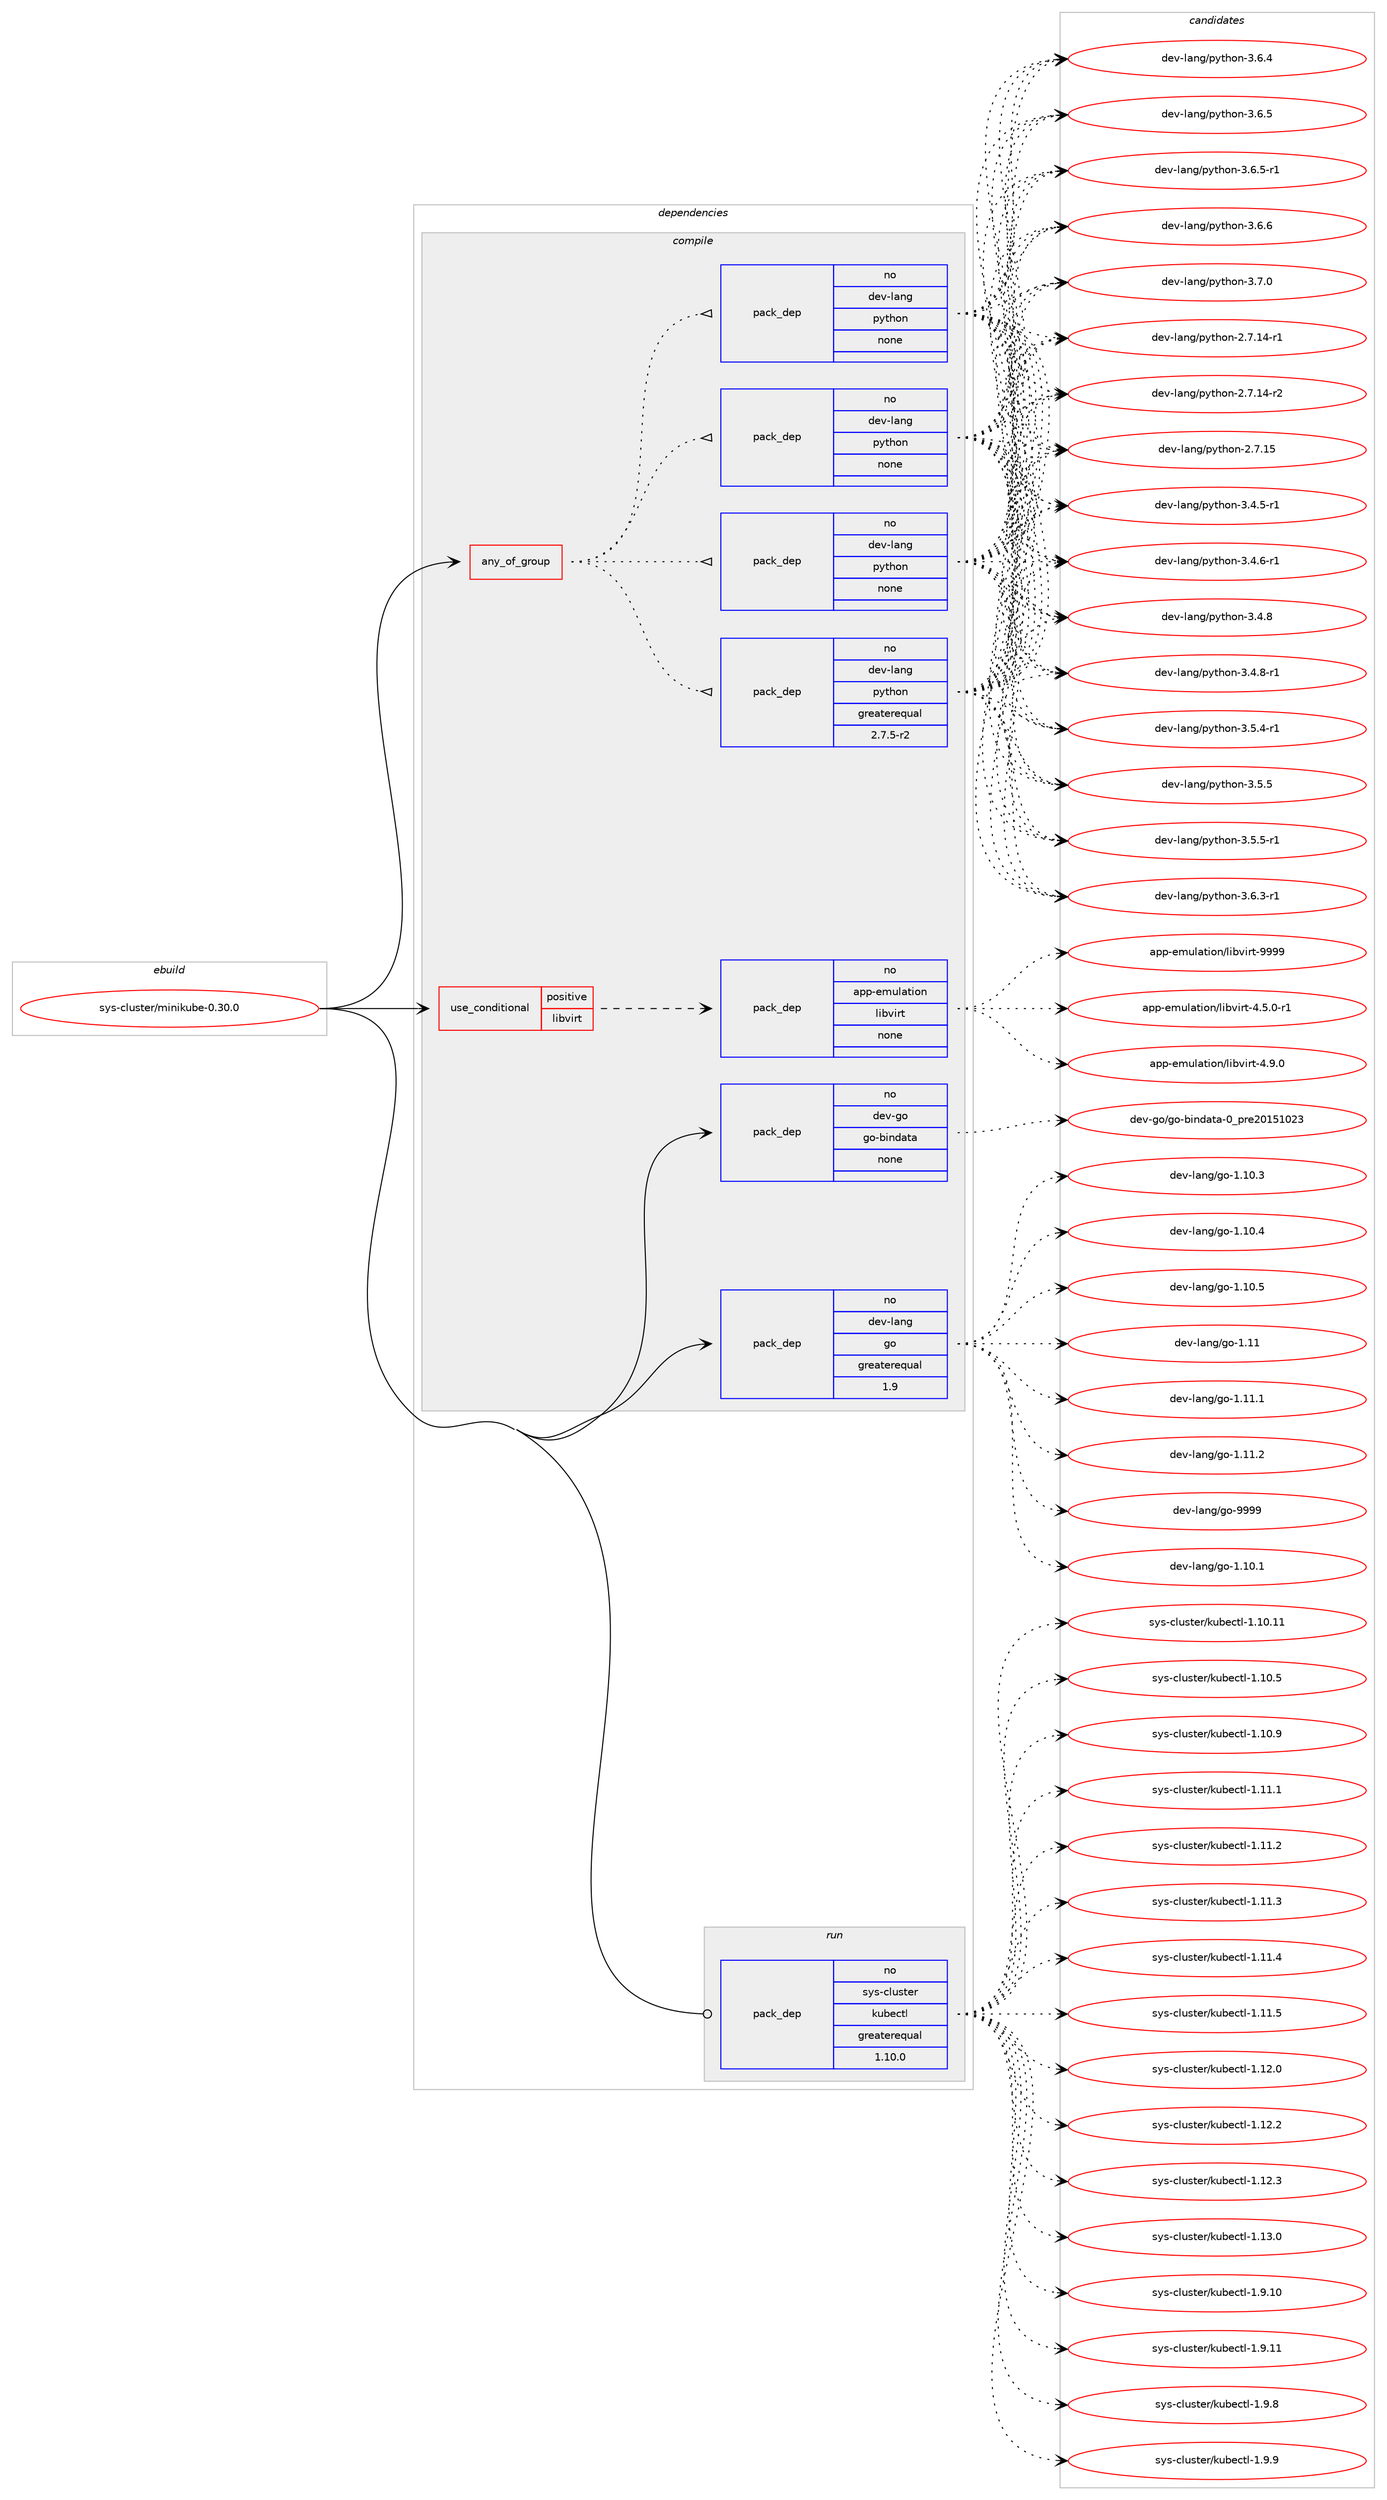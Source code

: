 digraph prolog {

# *************
# Graph options
# *************

newrank=true;
concentrate=true;
compound=true;
graph [rankdir=LR,fontname=Helvetica,fontsize=10,ranksep=1.5];#, ranksep=2.5, nodesep=0.2];
edge  [arrowhead=vee];
node  [fontname=Helvetica,fontsize=10];

# **********
# The ebuild
# **********

subgraph cluster_leftcol {
color=gray;
rank=same;
label=<<i>ebuild</i>>;
id [label="sys-cluster/minikube-0.30.0", color=red, width=4, href="../sys-cluster/minikube-0.30.0.svg"];
}

# ****************
# The dependencies
# ****************

subgraph cluster_midcol {
color=gray;
label=<<i>dependencies</i>>;
subgraph cluster_compile {
fillcolor="#eeeeee";
style=filled;
label=<<i>compile</i>>;
subgraph any138 {
dependency6341 [label=<<TABLE BORDER="0" CELLBORDER="1" CELLSPACING="0" CELLPADDING="4"><TR><TD CELLPADDING="10">any_of_group</TD></TR></TABLE>>, shape=none, color=red];subgraph pack5123 {
dependency6342 [label=<<TABLE BORDER="0" CELLBORDER="1" CELLSPACING="0" CELLPADDING="4" WIDTH="220"><TR><TD ROWSPAN="6" CELLPADDING="30">pack_dep</TD></TR><TR><TD WIDTH="110">no</TD></TR><TR><TD>dev-lang</TD></TR><TR><TD>python</TD></TR><TR><TD>none</TD></TR><TR><TD></TD></TR></TABLE>>, shape=none, color=blue];
}
dependency6341:e -> dependency6342:w [weight=20,style="dotted",arrowhead="oinv"];
subgraph pack5124 {
dependency6343 [label=<<TABLE BORDER="0" CELLBORDER="1" CELLSPACING="0" CELLPADDING="4" WIDTH="220"><TR><TD ROWSPAN="6" CELLPADDING="30">pack_dep</TD></TR><TR><TD WIDTH="110">no</TD></TR><TR><TD>dev-lang</TD></TR><TR><TD>python</TD></TR><TR><TD>none</TD></TR><TR><TD></TD></TR></TABLE>>, shape=none, color=blue];
}
dependency6341:e -> dependency6343:w [weight=20,style="dotted",arrowhead="oinv"];
subgraph pack5125 {
dependency6344 [label=<<TABLE BORDER="0" CELLBORDER="1" CELLSPACING="0" CELLPADDING="4" WIDTH="220"><TR><TD ROWSPAN="6" CELLPADDING="30">pack_dep</TD></TR><TR><TD WIDTH="110">no</TD></TR><TR><TD>dev-lang</TD></TR><TR><TD>python</TD></TR><TR><TD>none</TD></TR><TR><TD></TD></TR></TABLE>>, shape=none, color=blue];
}
dependency6341:e -> dependency6344:w [weight=20,style="dotted",arrowhead="oinv"];
subgraph pack5126 {
dependency6345 [label=<<TABLE BORDER="0" CELLBORDER="1" CELLSPACING="0" CELLPADDING="4" WIDTH="220"><TR><TD ROWSPAN="6" CELLPADDING="30">pack_dep</TD></TR><TR><TD WIDTH="110">no</TD></TR><TR><TD>dev-lang</TD></TR><TR><TD>python</TD></TR><TR><TD>greaterequal</TD></TR><TR><TD>2.7.5-r2</TD></TR></TABLE>>, shape=none, color=blue];
}
dependency6341:e -> dependency6345:w [weight=20,style="dotted",arrowhead="oinv"];
}
id:e -> dependency6341:w [weight=20,style="solid",arrowhead="vee"];
subgraph cond1075 {
dependency6346 [label=<<TABLE BORDER="0" CELLBORDER="1" CELLSPACING="0" CELLPADDING="4"><TR><TD ROWSPAN="3" CELLPADDING="10">use_conditional</TD></TR><TR><TD>positive</TD></TR><TR><TD>libvirt</TD></TR></TABLE>>, shape=none, color=red];
subgraph pack5127 {
dependency6347 [label=<<TABLE BORDER="0" CELLBORDER="1" CELLSPACING="0" CELLPADDING="4" WIDTH="220"><TR><TD ROWSPAN="6" CELLPADDING="30">pack_dep</TD></TR><TR><TD WIDTH="110">no</TD></TR><TR><TD>app-emulation</TD></TR><TR><TD>libvirt</TD></TR><TR><TD>none</TD></TR><TR><TD></TD></TR></TABLE>>, shape=none, color=blue];
}
dependency6346:e -> dependency6347:w [weight=20,style="dashed",arrowhead="vee"];
}
id:e -> dependency6346:w [weight=20,style="solid",arrowhead="vee"];
subgraph pack5128 {
dependency6348 [label=<<TABLE BORDER="0" CELLBORDER="1" CELLSPACING="0" CELLPADDING="4" WIDTH="220"><TR><TD ROWSPAN="6" CELLPADDING="30">pack_dep</TD></TR><TR><TD WIDTH="110">no</TD></TR><TR><TD>dev-go</TD></TR><TR><TD>go-bindata</TD></TR><TR><TD>none</TD></TR><TR><TD></TD></TR></TABLE>>, shape=none, color=blue];
}
id:e -> dependency6348:w [weight=20,style="solid",arrowhead="vee"];
subgraph pack5129 {
dependency6349 [label=<<TABLE BORDER="0" CELLBORDER="1" CELLSPACING="0" CELLPADDING="4" WIDTH="220"><TR><TD ROWSPAN="6" CELLPADDING="30">pack_dep</TD></TR><TR><TD WIDTH="110">no</TD></TR><TR><TD>dev-lang</TD></TR><TR><TD>go</TD></TR><TR><TD>greaterequal</TD></TR><TR><TD>1.9</TD></TR></TABLE>>, shape=none, color=blue];
}
id:e -> dependency6349:w [weight=20,style="solid",arrowhead="vee"];
}
subgraph cluster_compileandrun {
fillcolor="#eeeeee";
style=filled;
label=<<i>compile and run</i>>;
}
subgraph cluster_run {
fillcolor="#eeeeee";
style=filled;
label=<<i>run</i>>;
subgraph pack5130 {
dependency6350 [label=<<TABLE BORDER="0" CELLBORDER="1" CELLSPACING="0" CELLPADDING="4" WIDTH="220"><TR><TD ROWSPAN="6" CELLPADDING="30">pack_dep</TD></TR><TR><TD WIDTH="110">no</TD></TR><TR><TD>sys-cluster</TD></TR><TR><TD>kubectl</TD></TR><TR><TD>greaterequal</TD></TR><TR><TD>1.10.0</TD></TR></TABLE>>, shape=none, color=blue];
}
id:e -> dependency6350:w [weight=20,style="solid",arrowhead="odot"];
}
}

# **************
# The candidates
# **************

subgraph cluster_choices {
rank=same;
color=gray;
label=<<i>candidates</i>>;

subgraph choice5123 {
color=black;
nodesep=1;
choice100101118451089711010347112121116104111110455046554649524511449 [label="dev-lang/python-2.7.14-r1", color=red, width=4,href="../dev-lang/python-2.7.14-r1.svg"];
choice100101118451089711010347112121116104111110455046554649524511450 [label="dev-lang/python-2.7.14-r2", color=red, width=4,href="../dev-lang/python-2.7.14-r2.svg"];
choice10010111845108971101034711212111610411111045504655464953 [label="dev-lang/python-2.7.15", color=red, width=4,href="../dev-lang/python-2.7.15.svg"];
choice1001011184510897110103471121211161041111104551465246534511449 [label="dev-lang/python-3.4.5-r1", color=red, width=4,href="../dev-lang/python-3.4.5-r1.svg"];
choice1001011184510897110103471121211161041111104551465246544511449 [label="dev-lang/python-3.4.6-r1", color=red, width=4,href="../dev-lang/python-3.4.6-r1.svg"];
choice100101118451089711010347112121116104111110455146524656 [label="dev-lang/python-3.4.8", color=red, width=4,href="../dev-lang/python-3.4.8.svg"];
choice1001011184510897110103471121211161041111104551465246564511449 [label="dev-lang/python-3.4.8-r1", color=red, width=4,href="../dev-lang/python-3.4.8-r1.svg"];
choice1001011184510897110103471121211161041111104551465346524511449 [label="dev-lang/python-3.5.4-r1", color=red, width=4,href="../dev-lang/python-3.5.4-r1.svg"];
choice100101118451089711010347112121116104111110455146534653 [label="dev-lang/python-3.5.5", color=red, width=4,href="../dev-lang/python-3.5.5.svg"];
choice1001011184510897110103471121211161041111104551465346534511449 [label="dev-lang/python-3.5.5-r1", color=red, width=4,href="../dev-lang/python-3.5.5-r1.svg"];
choice1001011184510897110103471121211161041111104551465446514511449 [label="dev-lang/python-3.6.3-r1", color=red, width=4,href="../dev-lang/python-3.6.3-r1.svg"];
choice100101118451089711010347112121116104111110455146544652 [label="dev-lang/python-3.6.4", color=red, width=4,href="../dev-lang/python-3.6.4.svg"];
choice100101118451089711010347112121116104111110455146544653 [label="dev-lang/python-3.6.5", color=red, width=4,href="../dev-lang/python-3.6.5.svg"];
choice1001011184510897110103471121211161041111104551465446534511449 [label="dev-lang/python-3.6.5-r1", color=red, width=4,href="../dev-lang/python-3.6.5-r1.svg"];
choice100101118451089711010347112121116104111110455146544654 [label="dev-lang/python-3.6.6", color=red, width=4,href="../dev-lang/python-3.6.6.svg"];
choice100101118451089711010347112121116104111110455146554648 [label="dev-lang/python-3.7.0", color=red, width=4,href="../dev-lang/python-3.7.0.svg"];
dependency6342:e -> choice100101118451089711010347112121116104111110455046554649524511449:w [style=dotted,weight="100"];
dependency6342:e -> choice100101118451089711010347112121116104111110455046554649524511450:w [style=dotted,weight="100"];
dependency6342:e -> choice10010111845108971101034711212111610411111045504655464953:w [style=dotted,weight="100"];
dependency6342:e -> choice1001011184510897110103471121211161041111104551465246534511449:w [style=dotted,weight="100"];
dependency6342:e -> choice1001011184510897110103471121211161041111104551465246544511449:w [style=dotted,weight="100"];
dependency6342:e -> choice100101118451089711010347112121116104111110455146524656:w [style=dotted,weight="100"];
dependency6342:e -> choice1001011184510897110103471121211161041111104551465246564511449:w [style=dotted,weight="100"];
dependency6342:e -> choice1001011184510897110103471121211161041111104551465346524511449:w [style=dotted,weight="100"];
dependency6342:e -> choice100101118451089711010347112121116104111110455146534653:w [style=dotted,weight="100"];
dependency6342:e -> choice1001011184510897110103471121211161041111104551465346534511449:w [style=dotted,weight="100"];
dependency6342:e -> choice1001011184510897110103471121211161041111104551465446514511449:w [style=dotted,weight="100"];
dependency6342:e -> choice100101118451089711010347112121116104111110455146544652:w [style=dotted,weight="100"];
dependency6342:e -> choice100101118451089711010347112121116104111110455146544653:w [style=dotted,weight="100"];
dependency6342:e -> choice1001011184510897110103471121211161041111104551465446534511449:w [style=dotted,weight="100"];
dependency6342:e -> choice100101118451089711010347112121116104111110455146544654:w [style=dotted,weight="100"];
dependency6342:e -> choice100101118451089711010347112121116104111110455146554648:w [style=dotted,weight="100"];
}
subgraph choice5124 {
color=black;
nodesep=1;
choice100101118451089711010347112121116104111110455046554649524511449 [label="dev-lang/python-2.7.14-r1", color=red, width=4,href="../dev-lang/python-2.7.14-r1.svg"];
choice100101118451089711010347112121116104111110455046554649524511450 [label="dev-lang/python-2.7.14-r2", color=red, width=4,href="../dev-lang/python-2.7.14-r2.svg"];
choice10010111845108971101034711212111610411111045504655464953 [label="dev-lang/python-2.7.15", color=red, width=4,href="../dev-lang/python-2.7.15.svg"];
choice1001011184510897110103471121211161041111104551465246534511449 [label="dev-lang/python-3.4.5-r1", color=red, width=4,href="../dev-lang/python-3.4.5-r1.svg"];
choice1001011184510897110103471121211161041111104551465246544511449 [label="dev-lang/python-3.4.6-r1", color=red, width=4,href="../dev-lang/python-3.4.6-r1.svg"];
choice100101118451089711010347112121116104111110455146524656 [label="dev-lang/python-3.4.8", color=red, width=4,href="../dev-lang/python-3.4.8.svg"];
choice1001011184510897110103471121211161041111104551465246564511449 [label="dev-lang/python-3.4.8-r1", color=red, width=4,href="../dev-lang/python-3.4.8-r1.svg"];
choice1001011184510897110103471121211161041111104551465346524511449 [label="dev-lang/python-3.5.4-r1", color=red, width=4,href="../dev-lang/python-3.5.4-r1.svg"];
choice100101118451089711010347112121116104111110455146534653 [label="dev-lang/python-3.5.5", color=red, width=4,href="../dev-lang/python-3.5.5.svg"];
choice1001011184510897110103471121211161041111104551465346534511449 [label="dev-lang/python-3.5.5-r1", color=red, width=4,href="../dev-lang/python-3.5.5-r1.svg"];
choice1001011184510897110103471121211161041111104551465446514511449 [label="dev-lang/python-3.6.3-r1", color=red, width=4,href="../dev-lang/python-3.6.3-r1.svg"];
choice100101118451089711010347112121116104111110455146544652 [label="dev-lang/python-3.6.4", color=red, width=4,href="../dev-lang/python-3.6.4.svg"];
choice100101118451089711010347112121116104111110455146544653 [label="dev-lang/python-3.6.5", color=red, width=4,href="../dev-lang/python-3.6.5.svg"];
choice1001011184510897110103471121211161041111104551465446534511449 [label="dev-lang/python-3.6.5-r1", color=red, width=4,href="../dev-lang/python-3.6.5-r1.svg"];
choice100101118451089711010347112121116104111110455146544654 [label="dev-lang/python-3.6.6", color=red, width=4,href="../dev-lang/python-3.6.6.svg"];
choice100101118451089711010347112121116104111110455146554648 [label="dev-lang/python-3.7.0", color=red, width=4,href="../dev-lang/python-3.7.0.svg"];
dependency6343:e -> choice100101118451089711010347112121116104111110455046554649524511449:w [style=dotted,weight="100"];
dependency6343:e -> choice100101118451089711010347112121116104111110455046554649524511450:w [style=dotted,weight="100"];
dependency6343:e -> choice10010111845108971101034711212111610411111045504655464953:w [style=dotted,weight="100"];
dependency6343:e -> choice1001011184510897110103471121211161041111104551465246534511449:w [style=dotted,weight="100"];
dependency6343:e -> choice1001011184510897110103471121211161041111104551465246544511449:w [style=dotted,weight="100"];
dependency6343:e -> choice100101118451089711010347112121116104111110455146524656:w [style=dotted,weight="100"];
dependency6343:e -> choice1001011184510897110103471121211161041111104551465246564511449:w [style=dotted,weight="100"];
dependency6343:e -> choice1001011184510897110103471121211161041111104551465346524511449:w [style=dotted,weight="100"];
dependency6343:e -> choice100101118451089711010347112121116104111110455146534653:w [style=dotted,weight="100"];
dependency6343:e -> choice1001011184510897110103471121211161041111104551465346534511449:w [style=dotted,weight="100"];
dependency6343:e -> choice1001011184510897110103471121211161041111104551465446514511449:w [style=dotted,weight="100"];
dependency6343:e -> choice100101118451089711010347112121116104111110455146544652:w [style=dotted,weight="100"];
dependency6343:e -> choice100101118451089711010347112121116104111110455146544653:w [style=dotted,weight="100"];
dependency6343:e -> choice1001011184510897110103471121211161041111104551465446534511449:w [style=dotted,weight="100"];
dependency6343:e -> choice100101118451089711010347112121116104111110455146544654:w [style=dotted,weight="100"];
dependency6343:e -> choice100101118451089711010347112121116104111110455146554648:w [style=dotted,weight="100"];
}
subgraph choice5125 {
color=black;
nodesep=1;
choice100101118451089711010347112121116104111110455046554649524511449 [label="dev-lang/python-2.7.14-r1", color=red, width=4,href="../dev-lang/python-2.7.14-r1.svg"];
choice100101118451089711010347112121116104111110455046554649524511450 [label="dev-lang/python-2.7.14-r2", color=red, width=4,href="../dev-lang/python-2.7.14-r2.svg"];
choice10010111845108971101034711212111610411111045504655464953 [label="dev-lang/python-2.7.15", color=red, width=4,href="../dev-lang/python-2.7.15.svg"];
choice1001011184510897110103471121211161041111104551465246534511449 [label="dev-lang/python-3.4.5-r1", color=red, width=4,href="../dev-lang/python-3.4.5-r1.svg"];
choice1001011184510897110103471121211161041111104551465246544511449 [label="dev-lang/python-3.4.6-r1", color=red, width=4,href="../dev-lang/python-3.4.6-r1.svg"];
choice100101118451089711010347112121116104111110455146524656 [label="dev-lang/python-3.4.8", color=red, width=4,href="../dev-lang/python-3.4.8.svg"];
choice1001011184510897110103471121211161041111104551465246564511449 [label="dev-lang/python-3.4.8-r1", color=red, width=4,href="../dev-lang/python-3.4.8-r1.svg"];
choice1001011184510897110103471121211161041111104551465346524511449 [label="dev-lang/python-3.5.4-r1", color=red, width=4,href="../dev-lang/python-3.5.4-r1.svg"];
choice100101118451089711010347112121116104111110455146534653 [label="dev-lang/python-3.5.5", color=red, width=4,href="../dev-lang/python-3.5.5.svg"];
choice1001011184510897110103471121211161041111104551465346534511449 [label="dev-lang/python-3.5.5-r1", color=red, width=4,href="../dev-lang/python-3.5.5-r1.svg"];
choice1001011184510897110103471121211161041111104551465446514511449 [label="dev-lang/python-3.6.3-r1", color=red, width=4,href="../dev-lang/python-3.6.3-r1.svg"];
choice100101118451089711010347112121116104111110455146544652 [label="dev-lang/python-3.6.4", color=red, width=4,href="../dev-lang/python-3.6.4.svg"];
choice100101118451089711010347112121116104111110455146544653 [label="dev-lang/python-3.6.5", color=red, width=4,href="../dev-lang/python-3.6.5.svg"];
choice1001011184510897110103471121211161041111104551465446534511449 [label="dev-lang/python-3.6.5-r1", color=red, width=4,href="../dev-lang/python-3.6.5-r1.svg"];
choice100101118451089711010347112121116104111110455146544654 [label="dev-lang/python-3.6.6", color=red, width=4,href="../dev-lang/python-3.6.6.svg"];
choice100101118451089711010347112121116104111110455146554648 [label="dev-lang/python-3.7.0", color=red, width=4,href="../dev-lang/python-3.7.0.svg"];
dependency6344:e -> choice100101118451089711010347112121116104111110455046554649524511449:w [style=dotted,weight="100"];
dependency6344:e -> choice100101118451089711010347112121116104111110455046554649524511450:w [style=dotted,weight="100"];
dependency6344:e -> choice10010111845108971101034711212111610411111045504655464953:w [style=dotted,weight="100"];
dependency6344:e -> choice1001011184510897110103471121211161041111104551465246534511449:w [style=dotted,weight="100"];
dependency6344:e -> choice1001011184510897110103471121211161041111104551465246544511449:w [style=dotted,weight="100"];
dependency6344:e -> choice100101118451089711010347112121116104111110455146524656:w [style=dotted,weight="100"];
dependency6344:e -> choice1001011184510897110103471121211161041111104551465246564511449:w [style=dotted,weight="100"];
dependency6344:e -> choice1001011184510897110103471121211161041111104551465346524511449:w [style=dotted,weight="100"];
dependency6344:e -> choice100101118451089711010347112121116104111110455146534653:w [style=dotted,weight="100"];
dependency6344:e -> choice1001011184510897110103471121211161041111104551465346534511449:w [style=dotted,weight="100"];
dependency6344:e -> choice1001011184510897110103471121211161041111104551465446514511449:w [style=dotted,weight="100"];
dependency6344:e -> choice100101118451089711010347112121116104111110455146544652:w [style=dotted,weight="100"];
dependency6344:e -> choice100101118451089711010347112121116104111110455146544653:w [style=dotted,weight="100"];
dependency6344:e -> choice1001011184510897110103471121211161041111104551465446534511449:w [style=dotted,weight="100"];
dependency6344:e -> choice100101118451089711010347112121116104111110455146544654:w [style=dotted,weight="100"];
dependency6344:e -> choice100101118451089711010347112121116104111110455146554648:w [style=dotted,weight="100"];
}
subgraph choice5126 {
color=black;
nodesep=1;
choice100101118451089711010347112121116104111110455046554649524511449 [label="dev-lang/python-2.7.14-r1", color=red, width=4,href="../dev-lang/python-2.7.14-r1.svg"];
choice100101118451089711010347112121116104111110455046554649524511450 [label="dev-lang/python-2.7.14-r2", color=red, width=4,href="../dev-lang/python-2.7.14-r2.svg"];
choice10010111845108971101034711212111610411111045504655464953 [label="dev-lang/python-2.7.15", color=red, width=4,href="../dev-lang/python-2.7.15.svg"];
choice1001011184510897110103471121211161041111104551465246534511449 [label="dev-lang/python-3.4.5-r1", color=red, width=4,href="../dev-lang/python-3.4.5-r1.svg"];
choice1001011184510897110103471121211161041111104551465246544511449 [label="dev-lang/python-3.4.6-r1", color=red, width=4,href="../dev-lang/python-3.4.6-r1.svg"];
choice100101118451089711010347112121116104111110455146524656 [label="dev-lang/python-3.4.8", color=red, width=4,href="../dev-lang/python-3.4.8.svg"];
choice1001011184510897110103471121211161041111104551465246564511449 [label="dev-lang/python-3.4.8-r1", color=red, width=4,href="../dev-lang/python-3.4.8-r1.svg"];
choice1001011184510897110103471121211161041111104551465346524511449 [label="dev-lang/python-3.5.4-r1", color=red, width=4,href="../dev-lang/python-3.5.4-r1.svg"];
choice100101118451089711010347112121116104111110455146534653 [label="dev-lang/python-3.5.5", color=red, width=4,href="../dev-lang/python-3.5.5.svg"];
choice1001011184510897110103471121211161041111104551465346534511449 [label="dev-lang/python-3.5.5-r1", color=red, width=4,href="../dev-lang/python-3.5.5-r1.svg"];
choice1001011184510897110103471121211161041111104551465446514511449 [label="dev-lang/python-3.6.3-r1", color=red, width=4,href="../dev-lang/python-3.6.3-r1.svg"];
choice100101118451089711010347112121116104111110455146544652 [label="dev-lang/python-3.6.4", color=red, width=4,href="../dev-lang/python-3.6.4.svg"];
choice100101118451089711010347112121116104111110455146544653 [label="dev-lang/python-3.6.5", color=red, width=4,href="../dev-lang/python-3.6.5.svg"];
choice1001011184510897110103471121211161041111104551465446534511449 [label="dev-lang/python-3.6.5-r1", color=red, width=4,href="../dev-lang/python-3.6.5-r1.svg"];
choice100101118451089711010347112121116104111110455146544654 [label="dev-lang/python-3.6.6", color=red, width=4,href="../dev-lang/python-3.6.6.svg"];
choice100101118451089711010347112121116104111110455146554648 [label="dev-lang/python-3.7.0", color=red, width=4,href="../dev-lang/python-3.7.0.svg"];
dependency6345:e -> choice100101118451089711010347112121116104111110455046554649524511449:w [style=dotted,weight="100"];
dependency6345:e -> choice100101118451089711010347112121116104111110455046554649524511450:w [style=dotted,weight="100"];
dependency6345:e -> choice10010111845108971101034711212111610411111045504655464953:w [style=dotted,weight="100"];
dependency6345:e -> choice1001011184510897110103471121211161041111104551465246534511449:w [style=dotted,weight="100"];
dependency6345:e -> choice1001011184510897110103471121211161041111104551465246544511449:w [style=dotted,weight="100"];
dependency6345:e -> choice100101118451089711010347112121116104111110455146524656:w [style=dotted,weight="100"];
dependency6345:e -> choice1001011184510897110103471121211161041111104551465246564511449:w [style=dotted,weight="100"];
dependency6345:e -> choice1001011184510897110103471121211161041111104551465346524511449:w [style=dotted,weight="100"];
dependency6345:e -> choice100101118451089711010347112121116104111110455146534653:w [style=dotted,weight="100"];
dependency6345:e -> choice1001011184510897110103471121211161041111104551465346534511449:w [style=dotted,weight="100"];
dependency6345:e -> choice1001011184510897110103471121211161041111104551465446514511449:w [style=dotted,weight="100"];
dependency6345:e -> choice100101118451089711010347112121116104111110455146544652:w [style=dotted,weight="100"];
dependency6345:e -> choice100101118451089711010347112121116104111110455146544653:w [style=dotted,weight="100"];
dependency6345:e -> choice1001011184510897110103471121211161041111104551465446534511449:w [style=dotted,weight="100"];
dependency6345:e -> choice100101118451089711010347112121116104111110455146544654:w [style=dotted,weight="100"];
dependency6345:e -> choice100101118451089711010347112121116104111110455146554648:w [style=dotted,weight="100"];
}
subgraph choice5127 {
color=black;
nodesep=1;
choice97112112451011091171089711610511111047108105981181051141164552465346484511449 [label="app-emulation/libvirt-4.5.0-r1", color=red, width=4,href="../app-emulation/libvirt-4.5.0-r1.svg"];
choice9711211245101109117108971161051111104710810598118105114116455246574648 [label="app-emulation/libvirt-4.9.0", color=red, width=4,href="../app-emulation/libvirt-4.9.0.svg"];
choice97112112451011091171089711610511111047108105981181051141164557575757 [label="app-emulation/libvirt-9999", color=red, width=4,href="../app-emulation/libvirt-9999.svg"];
dependency6347:e -> choice97112112451011091171089711610511111047108105981181051141164552465346484511449:w [style=dotted,weight="100"];
dependency6347:e -> choice9711211245101109117108971161051111104710810598118105114116455246574648:w [style=dotted,weight="100"];
dependency6347:e -> choice97112112451011091171089711610511111047108105981181051141164557575757:w [style=dotted,weight="100"];
}
subgraph choice5128 {
color=black;
nodesep=1;
choice1001011184510311147103111459810511010097116974548951121141015048495349485051 [label="dev-go/go-bindata-0_pre20151023", color=red, width=4,href="../dev-go/go-bindata-0_pre20151023.svg"];
dependency6348:e -> choice1001011184510311147103111459810511010097116974548951121141015048495349485051:w [style=dotted,weight="100"];
}
subgraph choice5129 {
color=black;
nodesep=1;
choice10010111845108971101034710311145494649484649 [label="dev-lang/go-1.10.1", color=red, width=4,href="../dev-lang/go-1.10.1.svg"];
choice10010111845108971101034710311145494649484651 [label="dev-lang/go-1.10.3", color=red, width=4,href="../dev-lang/go-1.10.3.svg"];
choice10010111845108971101034710311145494649484652 [label="dev-lang/go-1.10.4", color=red, width=4,href="../dev-lang/go-1.10.4.svg"];
choice10010111845108971101034710311145494649484653 [label="dev-lang/go-1.10.5", color=red, width=4,href="../dev-lang/go-1.10.5.svg"];
choice1001011184510897110103471031114549464949 [label="dev-lang/go-1.11", color=red, width=4,href="../dev-lang/go-1.11.svg"];
choice10010111845108971101034710311145494649494649 [label="dev-lang/go-1.11.1", color=red, width=4,href="../dev-lang/go-1.11.1.svg"];
choice10010111845108971101034710311145494649494650 [label="dev-lang/go-1.11.2", color=red, width=4,href="../dev-lang/go-1.11.2.svg"];
choice1001011184510897110103471031114557575757 [label="dev-lang/go-9999", color=red, width=4,href="../dev-lang/go-9999.svg"];
dependency6349:e -> choice10010111845108971101034710311145494649484649:w [style=dotted,weight="100"];
dependency6349:e -> choice10010111845108971101034710311145494649484651:w [style=dotted,weight="100"];
dependency6349:e -> choice10010111845108971101034710311145494649484652:w [style=dotted,weight="100"];
dependency6349:e -> choice10010111845108971101034710311145494649484653:w [style=dotted,weight="100"];
dependency6349:e -> choice1001011184510897110103471031114549464949:w [style=dotted,weight="100"];
dependency6349:e -> choice10010111845108971101034710311145494649494649:w [style=dotted,weight="100"];
dependency6349:e -> choice10010111845108971101034710311145494649494650:w [style=dotted,weight="100"];
dependency6349:e -> choice1001011184510897110103471031114557575757:w [style=dotted,weight="100"];
}
subgraph choice5130 {
color=black;
nodesep=1;
choice11512111545991081171151161011144710711798101991161084549464948464949 [label="sys-cluster/kubectl-1.10.11", color=red, width=4,href="../sys-cluster/kubectl-1.10.11.svg"];
choice115121115459910811711511610111447107117981019911610845494649484653 [label="sys-cluster/kubectl-1.10.5", color=red, width=4,href="../sys-cluster/kubectl-1.10.5.svg"];
choice115121115459910811711511610111447107117981019911610845494649484657 [label="sys-cluster/kubectl-1.10.9", color=red, width=4,href="../sys-cluster/kubectl-1.10.9.svg"];
choice115121115459910811711511610111447107117981019911610845494649494649 [label="sys-cluster/kubectl-1.11.1", color=red, width=4,href="../sys-cluster/kubectl-1.11.1.svg"];
choice115121115459910811711511610111447107117981019911610845494649494650 [label="sys-cluster/kubectl-1.11.2", color=red, width=4,href="../sys-cluster/kubectl-1.11.2.svg"];
choice115121115459910811711511610111447107117981019911610845494649494651 [label="sys-cluster/kubectl-1.11.3", color=red, width=4,href="../sys-cluster/kubectl-1.11.3.svg"];
choice115121115459910811711511610111447107117981019911610845494649494652 [label="sys-cluster/kubectl-1.11.4", color=red, width=4,href="../sys-cluster/kubectl-1.11.4.svg"];
choice115121115459910811711511610111447107117981019911610845494649494653 [label="sys-cluster/kubectl-1.11.5", color=red, width=4,href="../sys-cluster/kubectl-1.11.5.svg"];
choice115121115459910811711511610111447107117981019911610845494649504648 [label="sys-cluster/kubectl-1.12.0", color=red, width=4,href="../sys-cluster/kubectl-1.12.0.svg"];
choice115121115459910811711511610111447107117981019911610845494649504650 [label="sys-cluster/kubectl-1.12.2", color=red, width=4,href="../sys-cluster/kubectl-1.12.2.svg"];
choice115121115459910811711511610111447107117981019911610845494649504651 [label="sys-cluster/kubectl-1.12.3", color=red, width=4,href="../sys-cluster/kubectl-1.12.3.svg"];
choice115121115459910811711511610111447107117981019911610845494649514648 [label="sys-cluster/kubectl-1.13.0", color=red, width=4,href="../sys-cluster/kubectl-1.13.0.svg"];
choice115121115459910811711511610111447107117981019911610845494657464948 [label="sys-cluster/kubectl-1.9.10", color=red, width=4,href="../sys-cluster/kubectl-1.9.10.svg"];
choice115121115459910811711511610111447107117981019911610845494657464949 [label="sys-cluster/kubectl-1.9.11", color=red, width=4,href="../sys-cluster/kubectl-1.9.11.svg"];
choice1151211154599108117115116101114471071179810199116108454946574656 [label="sys-cluster/kubectl-1.9.8", color=red, width=4,href="../sys-cluster/kubectl-1.9.8.svg"];
choice1151211154599108117115116101114471071179810199116108454946574657 [label="sys-cluster/kubectl-1.9.9", color=red, width=4,href="../sys-cluster/kubectl-1.9.9.svg"];
dependency6350:e -> choice11512111545991081171151161011144710711798101991161084549464948464949:w [style=dotted,weight="100"];
dependency6350:e -> choice115121115459910811711511610111447107117981019911610845494649484653:w [style=dotted,weight="100"];
dependency6350:e -> choice115121115459910811711511610111447107117981019911610845494649484657:w [style=dotted,weight="100"];
dependency6350:e -> choice115121115459910811711511610111447107117981019911610845494649494649:w [style=dotted,weight="100"];
dependency6350:e -> choice115121115459910811711511610111447107117981019911610845494649494650:w [style=dotted,weight="100"];
dependency6350:e -> choice115121115459910811711511610111447107117981019911610845494649494651:w [style=dotted,weight="100"];
dependency6350:e -> choice115121115459910811711511610111447107117981019911610845494649494652:w [style=dotted,weight="100"];
dependency6350:e -> choice115121115459910811711511610111447107117981019911610845494649494653:w [style=dotted,weight="100"];
dependency6350:e -> choice115121115459910811711511610111447107117981019911610845494649504648:w [style=dotted,weight="100"];
dependency6350:e -> choice115121115459910811711511610111447107117981019911610845494649504650:w [style=dotted,weight="100"];
dependency6350:e -> choice115121115459910811711511610111447107117981019911610845494649504651:w [style=dotted,weight="100"];
dependency6350:e -> choice115121115459910811711511610111447107117981019911610845494649514648:w [style=dotted,weight="100"];
dependency6350:e -> choice115121115459910811711511610111447107117981019911610845494657464948:w [style=dotted,weight="100"];
dependency6350:e -> choice115121115459910811711511610111447107117981019911610845494657464949:w [style=dotted,weight="100"];
dependency6350:e -> choice1151211154599108117115116101114471071179810199116108454946574656:w [style=dotted,weight="100"];
dependency6350:e -> choice1151211154599108117115116101114471071179810199116108454946574657:w [style=dotted,weight="100"];
}
}

}
